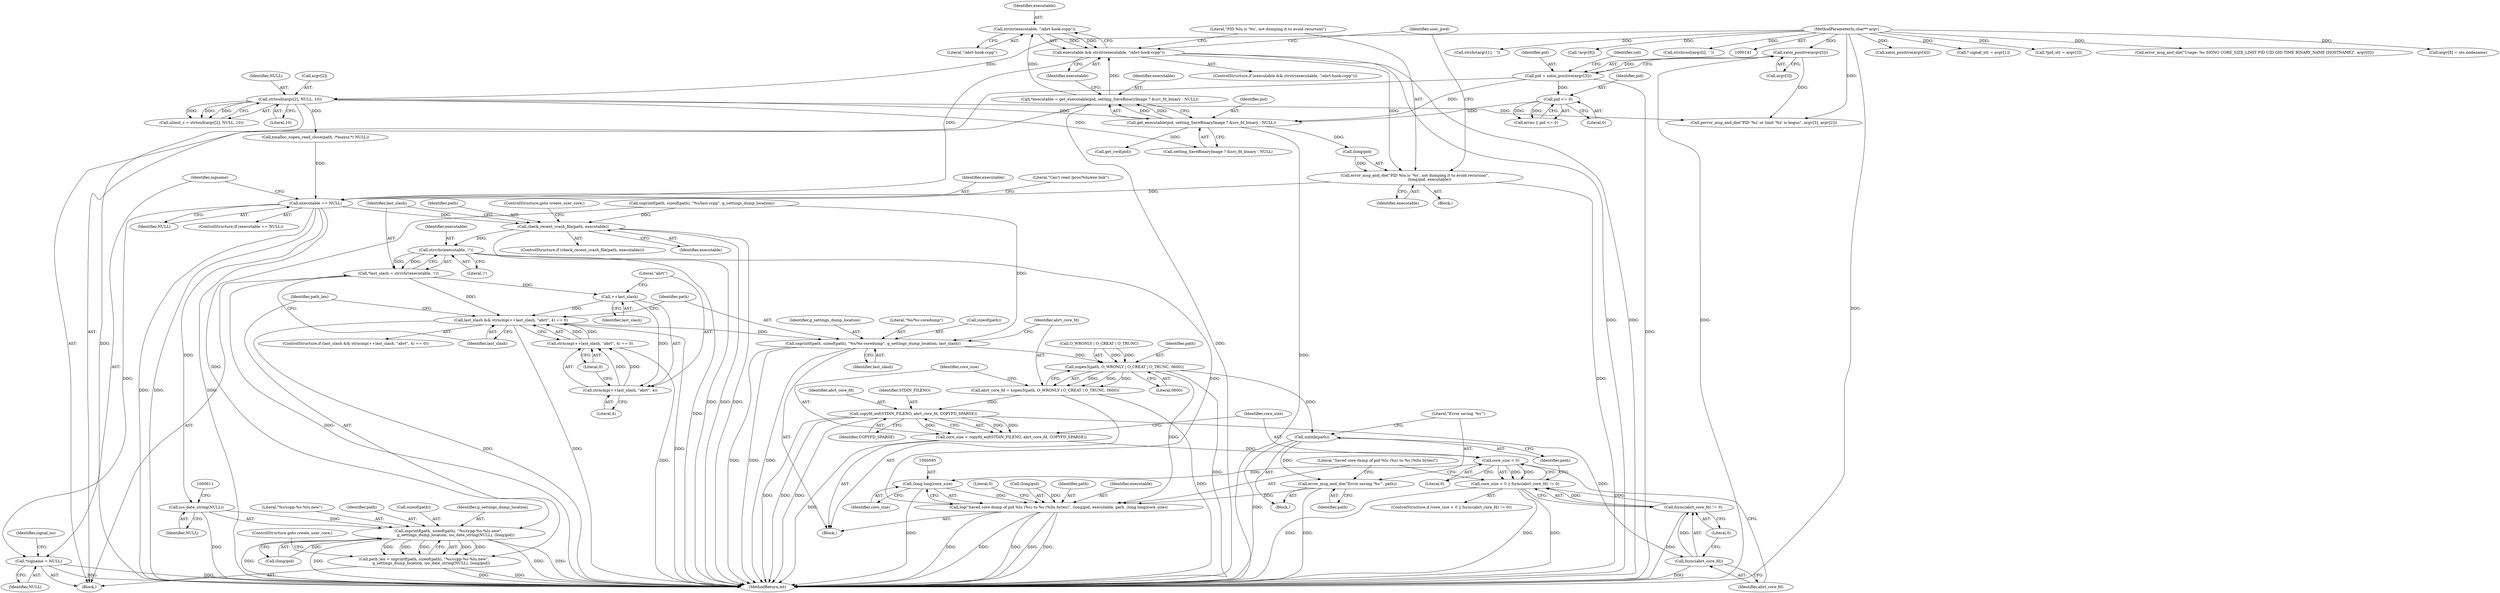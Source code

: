 digraph "0_abrt_80408e9e24a1c10f85fd969e1853e0f192157f92_0@API" {
"1000379" [label="(Call,strstr(executable, \"/abrt-hook-ccpp\"))"];
"1000367" [label="(Call,*executable = get_executable(pid, setting_SaveBinaryImage ? &src_fd_binary : NULL))"];
"1000369" [label="(Call,get_executable(pid, setting_SaveBinaryImage ? &src_fd_binary : NULL))"];
"1000300" [label="(Call,pid = xatoi_positive(argv[3]))"];
"1000302" [label="(Call,xatoi_positive(argv[3]))"];
"1000143" [label="(MethodParameterIn,char** argv)"];
"1000316" [label="(Call,pid <= 0)"];
"1000269" [label="(Call,strtoull(argv[2], NULL, 10))"];
"1000377" [label="(Call,executable && strstr(executable, \"/abrt-hook-ccpp\"))"];
"1000383" [label="(Call,error_msg_and_die(\"PID %lu is '%s', not dumping it to avoid recursion\",\n                        (long)pid, executable))"];
"1000452" [label="(Call,executable == NULL)"];
"1000463" [label="(Call,*signame = NULL)"];
"1000525" [label="(Call,check_recent_crash_file(path, executable))"];
"1000533" [label="(Call,strrchr(executable, '/'))"];
"1000531" [label="(Call,*last_slash = strrchr(executable, '/'))"];
"1000537" [label="(Call,last_slash && strncmp(++last_slash, \"abrt\", 4) == 0)"];
"1000547" [label="(Call,snprintf(path, sizeof(path), \"%s/%s-coredump\", g_settings_dump_location, last_slash))"];
"1000557" [label="(Call,xopen3(path, O_WRONLY | O_CREAT | O_TRUNC, 0600))"];
"1000555" [label="(Call,abrt_core_fd = xopen3(path, O_WRONLY | O_CREAT | O_TRUNC, 0600))"];
"1000568" [label="(Call,copyfd_eof(STDIN_FILENO, abrt_core_fd, COPYFD_SPARSE))"];
"1000566" [label="(Call,core_size = copyfd_eof(STDIN_FILENO, abrt_core_fd, COPYFD_SPARSE))"];
"1000574" [label="(Call,core_size < 0)"];
"1000573" [label="(Call,core_size < 0 || fsync(abrt_core_fd) != 0)"];
"1000594" [label="(Call,(long long)core_size)"];
"1000587" [label="(Call,log(\"Saved core dump of pid %lu (%s) to %s (%llu bytes)\", (long)pid, executable, path, (long long)core_size))"];
"1000578" [label="(Call,fsync(abrt_core_fd))"];
"1000577" [label="(Call,fsync(abrt_core_fd) != 0)"];
"1000582" [label="(Call,unlink(path))"];
"1000584" [label="(Call,error_msg_and_die(\"Error saving '%s'\", path))"];
"1000541" [label="(Call,++last_slash)"];
"1000540" [label="(Call,strncmp(++last_slash, \"abrt\", 4))"];
"1000539" [label="(Call,strncmp(++last_slash, \"abrt\", 4) == 0)"];
"1000608" [label="(Call,iso_date_string(NULL))"];
"1000602" [label="(Call,snprintf(path, sizeof(path), \"%s/ccpp-%s-%lu.new\",\n            g_settings_dump_location, iso_date_string(NULL), (long)pid))"];
"1000600" [label="(Call,path_len = snprintf(path, sizeof(path), \"%s/ccpp-%s-%lu.new\",\n            g_settings_dump_location, iso_date_string(NULL), (long)pid))"];
"1000538" [label="(Identifier,last_slash)"];
"1000549" [label="(Call,sizeof(path))"];
"1000273" [label="(Identifier,NULL)"];
"1000574" [label="(Call,core_size < 0)"];
"1000303" [label="(Call,argv[3])"];
"1000572" [label="(ControlStructure,if (core_size < 0 || fsync(abrt_core_fd) != 0))"];
"1000544" [label="(Literal,4)"];
"1000381" [label="(Literal,\"/abrt-hook-ccpp\")"];
"1000532" [label="(Identifier,last_slash)"];
"1000371" [label="(Call,setting_SaveBinaryImage ? &src_fd_binary : NULL)"];
"1000454" [label="(Identifier,NULL)"];
"1000369" [label="(Call,get_executable(pid, setting_SaveBinaryImage ? &src_fd_binary : NULL))"];
"1000535" [label="(Literal,'/')"];
"1000302" [label="(Call,xatoi_positive(argv[3]))"];
"1000537" [label="(Call,last_slash && strncmp(++last_slash, \"abrt\", 4) == 0)"];
"1000585" [label="(Literal,\"Error saving '%s'\")"];
"1000300" [label="(Call,pid = xatoi_positive(argv[3]))"];
"1000270" [label="(Call,argv[2])"];
"1000309" [label="(Call,xatoi_positive(argv[4]))"];
"1000564" [label="(Literal,0600)"];
"1000529" [label="(ControlStructure,goto create_user_core;)"];
"1000587" [label="(Call,log(\"Saved core dump of pid %lu (%s) to %s (%llu bytes)\", (long)pid, executable, path, (long long)core_size))"];
"1000569" [label="(Identifier,STDIN_FILENO)"];
"1000539" [label="(Call,strncmp(++last_slash, \"abrt\", 4) == 0)"];
"1000256" [label="(Call,* signal_str = argv[1])"];
"1000143" [label="(MethodParameterIn,char** argv)"];
"1000592" [label="(Identifier,executable)"];
"1000606" [label="(Literal,\"%s/ccpp-%s-%lu.new\")"];
"1000391" [label="(Call,get_cwd(pid))"];
"1000568" [label="(Call,copyfd_eof(STDIN_FILENO, abrt_core_fd, COPYFD_SPARSE))"];
"1000559" [label="(Call,O_WRONLY | O_CREAT | O_TRUNC)"];
"1000314" [label="(Call,errno || pid <= 0)"];
"1000573" [label="(Call,core_size < 0 || fsync(abrt_core_fd) != 0)"];
"1000576" [label="(Literal,0)"];
"1000547" [label="(Call,snprintf(path, sizeof(path), \"%s/%s-coredump\", g_settings_dump_location, last_slash))"];
"1000368" [label="(Identifier,executable)"];
"1000390" [label="(Identifier,user_pwd)"];
"1000582" [label="(Call,unlink(path))"];
"1000457" [label="(Literal,\"Can't read /proc/%lu/exe link\")"];
"1000269" [label="(Call,strtoull(argv[2], NULL, 10))"];
"1000534" [label="(Identifier,executable)"];
"1000603" [label="(Identifier,path)"];
"1000377" [label="(Call,executable && strstr(executable, \"/abrt-hook-ccpp\"))"];
"1000579" [label="(Identifier,abrt_core_fd)"];
"1000388" [label="(Identifier,executable)"];
"1000526" [label="(Identifier,path)"];
"1000404" [label="(Call,xmalloc_xopen_read_close(path, /*maxsz:*/ NULL))"];
"1000320" [label="(Call,perror_msg_and_die(\"PID '%s' or limit '%s' is bogus\", argv[3], argv[2]))"];
"1000382" [label="(Block,)"];
"1000566" [label="(Call,core_size = copyfd_eof(STDIN_FILENO, abrt_core_fd, COPYFD_SPARSE))"];
"1000318" [label="(Literal,0)"];
"1000316" [label="(Call,pid <= 0)"];
"1000380" [label="(Identifier,executable)"];
"1000384" [label="(Literal,\"PID %lu is '%s', not dumping it to avoid recursion\")"];
"1000465" [label="(Identifier,NULL)"];
"1000555" [label="(Call,abrt_core_fd = xopen3(path, O_WRONLY | O_CREAT | O_TRUNC, 0600))"];
"1000370" [label="(Identifier,pid)"];
"1000274" [label="(Literal,10)"];
"1000609" [label="(Identifier,NULL)"];
"1000294" [label="(Call,*pid_str = argv[3])"];
"1000308" [label="(Identifier,uid)"];
"1000570" [label="(Identifier,abrt_core_fd)"];
"1000267" [label="(Call,ulimit_c = strtoull(argv[2], NULL, 10))"];
"1000608" [label="(Call,iso_date_string(NULL))"];
"1000545" [label="(Literal,0)"];
"1000580" [label="(Literal,0)"];
"1000533" [label="(Call,strrchr(executable, '/'))"];
"1000453" [label="(Identifier,executable)"];
"1000317" [label="(Identifier,pid)"];
"1000548" [label="(Identifier,path)"];
"1000543" [label="(Literal,\"abrt\")"];
"1000463" [label="(Call,*signame = NULL)"];
"1000546" [label="(Block,)"];
"1000583" [label="(Identifier,path)"];
"1000578" [label="(Call,fsync(abrt_core_fd))"];
"1000452" [label="(Call,executable == NULL)"];
"1000571" [label="(Identifier,COPYFD_SPARSE)"];
"1000170" [label="(Call,error_msg_and_die(\"Usage: %s SIGNO CORE_SIZE_LIMIT PID UID GID TIME BINARY_NAME [HOSTNAME]\", argv[0]))"];
"1000301" [label="(Identifier,pid)"];
"1000614" [label="(ControlStructure,goto create_user_core;)"];
"1000584" [label="(Call,error_msg_and_die(\"Error saving '%s'\", path))"];
"1000588" [label="(Literal,\"Saved core dump of pid %lu (%s) to %s (%llu bytes)\")"];
"1000144" [label="(Block,)"];
"1000604" [label="(Call,sizeof(path))"];
"1000353" [label="(Call,argv[8] = uts.nodename)"];
"1000540" [label="(Call,strncmp(++last_slash, \"abrt\", 4))"];
"1000552" [label="(Identifier,g_settings_dump_location)"];
"1000379" [label="(Call,strstr(executable, \"/abrt-hook-ccpp\"))"];
"1000598" [label="(Literal,0)"];
"1000451" [label="(ControlStructure,if (executable == NULL))"];
"1000556" [label="(Identifier,abrt_core_fd)"];
"1000581" [label="(Block,)"];
"1000176" [label="(Call,strchr(argv[1], ' '))"];
"1000596" [label="(Identifier,core_size)"];
"1000586" [label="(Identifier,path)"];
"1000577" [label="(Call,fsync(abrt_core_fd) != 0)"];
"1000607" [label="(Identifier,g_settings_dump_location)"];
"1000602" [label="(Call,snprintf(path, sizeof(path), \"%s/ccpp-%s-%lu.new\",\n            g_settings_dump_location, iso_date_string(NULL), (long)pid))"];
"1000541" [label="(Call,++last_slash)"];
"1000525" [label="(Call,check_recent_crash_file(path, executable))"];
"1000551" [label="(Literal,\"%s/%s-coredump\")"];
"1000518" [label="(Call,snprintf(path, sizeof(path), \"%s/last-ccpp\", g_settings_dump_location))"];
"1000464" [label="(Identifier,signame)"];
"1000383" [label="(Call,error_msg_and_die(\"PID %lu is '%s', not dumping it to avoid recursion\",\n                        (long)pid, executable))"];
"1000531" [label="(Call,*last_slash = strrchr(executable, '/'))"];
"1000467" [label="(Identifier,signal_no)"];
"1000601" [label="(Identifier,path_len)"];
"1000385" [label="(Call,(long)pid)"];
"1000575" [label="(Identifier,core_size)"];
"1000378" [label="(Identifier,executable)"];
"1000367" [label="(Call,*executable = get_executable(pid, setting_SaveBinaryImage ? &src_fd_binary : NULL))"];
"1000345" [label="(Call,!argv[8])"];
"1000524" [label="(ControlStructure,if (check_recent_crash_file(path, executable)))"];
"1000589" [label="(Call,(long)pid)"];
"1000553" [label="(Identifier,last_slash)"];
"1001168" [label="(MethodReturn,int)"];
"1000536" [label="(ControlStructure,if (last_slash && strncmp(++last_slash, \"abrt\", 4) == 0))"];
"1000557" [label="(Call,xopen3(path, O_WRONLY | O_CREAT | O_TRUNC, 0600))"];
"1000558" [label="(Identifier,path)"];
"1000600" [label="(Call,path_len = snprintf(path, sizeof(path), \"%s/ccpp-%s-%lu.new\",\n            g_settings_dump_location, iso_date_string(NULL), (long)pid))"];
"1000594" [label="(Call,(long long)core_size)"];
"1000195" [label="(Call,strchrnul(argv[i], ' '))"];
"1000610" [label="(Call,(long)pid)"];
"1000527" [label="(Identifier,executable)"];
"1000593" [label="(Identifier,path)"];
"1000542" [label="(Identifier,last_slash)"];
"1000376" [label="(ControlStructure,if (executable && strstr(executable, \"/abrt-hook-ccpp\")))"];
"1000567" [label="(Identifier,core_size)"];
"1000379" -> "1000377"  [label="AST: "];
"1000379" -> "1000381"  [label="CFG: "];
"1000380" -> "1000379"  [label="AST: "];
"1000381" -> "1000379"  [label="AST: "];
"1000377" -> "1000379"  [label="CFG: "];
"1000379" -> "1000377"  [label="DDG: "];
"1000379" -> "1000377"  [label="DDG: "];
"1000367" -> "1000379"  [label="DDG: "];
"1000367" -> "1000144"  [label="AST: "];
"1000367" -> "1000369"  [label="CFG: "];
"1000368" -> "1000367"  [label="AST: "];
"1000369" -> "1000367"  [label="AST: "];
"1000378" -> "1000367"  [label="CFG: "];
"1000367" -> "1001168"  [label="DDG: "];
"1000369" -> "1000367"  [label="DDG: "];
"1000369" -> "1000367"  [label="DDG: "];
"1000367" -> "1000377"  [label="DDG: "];
"1000369" -> "1000371"  [label="CFG: "];
"1000370" -> "1000369"  [label="AST: "];
"1000371" -> "1000369"  [label="AST: "];
"1000369" -> "1001168"  [label="DDG: "];
"1000300" -> "1000369"  [label="DDG: "];
"1000316" -> "1000369"  [label="DDG: "];
"1000269" -> "1000369"  [label="DDG: "];
"1000369" -> "1000385"  [label="DDG: "];
"1000369" -> "1000391"  [label="DDG: "];
"1000300" -> "1000144"  [label="AST: "];
"1000300" -> "1000302"  [label="CFG: "];
"1000301" -> "1000300"  [label="AST: "];
"1000302" -> "1000300"  [label="AST: "];
"1000308" -> "1000300"  [label="CFG: "];
"1000300" -> "1001168"  [label="DDG: "];
"1000302" -> "1000300"  [label="DDG: "];
"1000300" -> "1000316"  [label="DDG: "];
"1000302" -> "1000303"  [label="CFG: "];
"1000303" -> "1000302"  [label="AST: "];
"1000302" -> "1001168"  [label="DDG: "];
"1000143" -> "1000302"  [label="DDG: "];
"1000302" -> "1000320"  [label="DDG: "];
"1000143" -> "1000141"  [label="AST: "];
"1000143" -> "1001168"  [label="DDG: "];
"1000143" -> "1000170"  [label="DDG: "];
"1000143" -> "1000176"  [label="DDG: "];
"1000143" -> "1000195"  [label="DDG: "];
"1000143" -> "1000256"  [label="DDG: "];
"1000143" -> "1000269"  [label="DDG: "];
"1000143" -> "1000294"  [label="DDG: "];
"1000143" -> "1000309"  [label="DDG: "];
"1000143" -> "1000320"  [label="DDG: "];
"1000143" -> "1000345"  [label="DDG: "];
"1000143" -> "1000353"  [label="DDG: "];
"1000316" -> "1000314"  [label="AST: "];
"1000316" -> "1000318"  [label="CFG: "];
"1000317" -> "1000316"  [label="AST: "];
"1000318" -> "1000316"  [label="AST: "];
"1000314" -> "1000316"  [label="CFG: "];
"1000316" -> "1000314"  [label="DDG: "];
"1000316" -> "1000314"  [label="DDG: "];
"1000269" -> "1000267"  [label="AST: "];
"1000269" -> "1000274"  [label="CFG: "];
"1000270" -> "1000269"  [label="AST: "];
"1000273" -> "1000269"  [label="AST: "];
"1000274" -> "1000269"  [label="AST: "];
"1000267" -> "1000269"  [label="CFG: "];
"1000269" -> "1001168"  [label="DDG: "];
"1000269" -> "1000267"  [label="DDG: "];
"1000269" -> "1000267"  [label="DDG: "];
"1000269" -> "1000267"  [label="DDG: "];
"1000269" -> "1000320"  [label="DDG: "];
"1000269" -> "1000371"  [label="DDG: "];
"1000269" -> "1000404"  [label="DDG: "];
"1000377" -> "1000376"  [label="AST: "];
"1000377" -> "1000378"  [label="CFG: "];
"1000378" -> "1000377"  [label="AST: "];
"1000384" -> "1000377"  [label="CFG: "];
"1000390" -> "1000377"  [label="CFG: "];
"1000377" -> "1001168"  [label="DDG: "];
"1000377" -> "1001168"  [label="DDG: "];
"1000377" -> "1000383"  [label="DDG: "];
"1000377" -> "1000452"  [label="DDG: "];
"1000383" -> "1000382"  [label="AST: "];
"1000383" -> "1000388"  [label="CFG: "];
"1000384" -> "1000383"  [label="AST: "];
"1000385" -> "1000383"  [label="AST: "];
"1000388" -> "1000383"  [label="AST: "];
"1000390" -> "1000383"  [label="CFG: "];
"1000383" -> "1001168"  [label="DDG: "];
"1000385" -> "1000383"  [label="DDG: "];
"1000383" -> "1000452"  [label="DDG: "];
"1000452" -> "1000451"  [label="AST: "];
"1000452" -> "1000454"  [label="CFG: "];
"1000453" -> "1000452"  [label="AST: "];
"1000454" -> "1000452"  [label="AST: "];
"1000457" -> "1000452"  [label="CFG: "];
"1000464" -> "1000452"  [label="CFG: "];
"1000452" -> "1001168"  [label="DDG: "];
"1000452" -> "1001168"  [label="DDG: "];
"1000452" -> "1001168"  [label="DDG: "];
"1000404" -> "1000452"  [label="DDG: "];
"1000452" -> "1000463"  [label="DDG: "];
"1000452" -> "1000525"  [label="DDG: "];
"1000452" -> "1000608"  [label="DDG: "];
"1000463" -> "1000144"  [label="AST: "];
"1000463" -> "1000465"  [label="CFG: "];
"1000464" -> "1000463"  [label="AST: "];
"1000465" -> "1000463"  [label="AST: "];
"1000467" -> "1000463"  [label="CFG: "];
"1000463" -> "1001168"  [label="DDG: "];
"1000463" -> "1001168"  [label="DDG: "];
"1000525" -> "1000524"  [label="AST: "];
"1000525" -> "1000527"  [label="CFG: "];
"1000526" -> "1000525"  [label="AST: "];
"1000527" -> "1000525"  [label="AST: "];
"1000529" -> "1000525"  [label="CFG: "];
"1000532" -> "1000525"  [label="CFG: "];
"1000525" -> "1001168"  [label="DDG: "];
"1000525" -> "1001168"  [label="DDG: "];
"1000525" -> "1001168"  [label="DDG: "];
"1000518" -> "1000525"  [label="DDG: "];
"1000525" -> "1000533"  [label="DDG: "];
"1000533" -> "1000531"  [label="AST: "];
"1000533" -> "1000535"  [label="CFG: "];
"1000534" -> "1000533"  [label="AST: "];
"1000535" -> "1000533"  [label="AST: "];
"1000531" -> "1000533"  [label="CFG: "];
"1000533" -> "1001168"  [label="DDG: "];
"1000533" -> "1000531"  [label="DDG: "];
"1000533" -> "1000531"  [label="DDG: "];
"1000533" -> "1000587"  [label="DDG: "];
"1000531" -> "1000144"  [label="AST: "];
"1000532" -> "1000531"  [label="AST: "];
"1000538" -> "1000531"  [label="CFG: "];
"1000531" -> "1001168"  [label="DDG: "];
"1000531" -> "1000537"  [label="DDG: "];
"1000531" -> "1000541"  [label="DDG: "];
"1000537" -> "1000536"  [label="AST: "];
"1000537" -> "1000538"  [label="CFG: "];
"1000537" -> "1000539"  [label="CFG: "];
"1000538" -> "1000537"  [label="AST: "];
"1000539" -> "1000537"  [label="AST: "];
"1000548" -> "1000537"  [label="CFG: "];
"1000601" -> "1000537"  [label="CFG: "];
"1000537" -> "1001168"  [label="DDG: "];
"1000537" -> "1001168"  [label="DDG: "];
"1000537" -> "1001168"  [label="DDG: "];
"1000541" -> "1000537"  [label="DDG: "];
"1000539" -> "1000537"  [label="DDG: "];
"1000539" -> "1000537"  [label="DDG: "];
"1000537" -> "1000547"  [label="DDG: "];
"1000547" -> "1000546"  [label="AST: "];
"1000547" -> "1000553"  [label="CFG: "];
"1000548" -> "1000547"  [label="AST: "];
"1000549" -> "1000547"  [label="AST: "];
"1000551" -> "1000547"  [label="AST: "];
"1000552" -> "1000547"  [label="AST: "];
"1000553" -> "1000547"  [label="AST: "];
"1000556" -> "1000547"  [label="CFG: "];
"1000547" -> "1001168"  [label="DDG: "];
"1000547" -> "1001168"  [label="DDG: "];
"1000547" -> "1001168"  [label="DDG: "];
"1000518" -> "1000547"  [label="DDG: "];
"1000547" -> "1000557"  [label="DDG: "];
"1000557" -> "1000555"  [label="AST: "];
"1000557" -> "1000564"  [label="CFG: "];
"1000558" -> "1000557"  [label="AST: "];
"1000559" -> "1000557"  [label="AST: "];
"1000564" -> "1000557"  [label="AST: "];
"1000555" -> "1000557"  [label="CFG: "];
"1000557" -> "1001168"  [label="DDG: "];
"1000557" -> "1000555"  [label="DDG: "];
"1000557" -> "1000555"  [label="DDG: "];
"1000557" -> "1000555"  [label="DDG: "];
"1000559" -> "1000557"  [label="DDG: "];
"1000559" -> "1000557"  [label="DDG: "];
"1000557" -> "1000582"  [label="DDG: "];
"1000557" -> "1000587"  [label="DDG: "];
"1000555" -> "1000546"  [label="AST: "];
"1000556" -> "1000555"  [label="AST: "];
"1000567" -> "1000555"  [label="CFG: "];
"1000555" -> "1001168"  [label="DDG: "];
"1000555" -> "1000568"  [label="DDG: "];
"1000568" -> "1000566"  [label="AST: "];
"1000568" -> "1000571"  [label="CFG: "];
"1000569" -> "1000568"  [label="AST: "];
"1000570" -> "1000568"  [label="AST: "];
"1000571" -> "1000568"  [label="AST: "];
"1000566" -> "1000568"  [label="CFG: "];
"1000568" -> "1001168"  [label="DDG: "];
"1000568" -> "1001168"  [label="DDG: "];
"1000568" -> "1001168"  [label="DDG: "];
"1000568" -> "1000566"  [label="DDG: "];
"1000568" -> "1000566"  [label="DDG: "];
"1000568" -> "1000566"  [label="DDG: "];
"1000568" -> "1000578"  [label="DDG: "];
"1000566" -> "1000546"  [label="AST: "];
"1000567" -> "1000566"  [label="AST: "];
"1000575" -> "1000566"  [label="CFG: "];
"1000566" -> "1001168"  [label="DDG: "];
"1000566" -> "1000574"  [label="DDG: "];
"1000574" -> "1000573"  [label="AST: "];
"1000574" -> "1000576"  [label="CFG: "];
"1000575" -> "1000574"  [label="AST: "];
"1000576" -> "1000574"  [label="AST: "];
"1000579" -> "1000574"  [label="CFG: "];
"1000573" -> "1000574"  [label="CFG: "];
"1000574" -> "1000573"  [label="DDG: "];
"1000574" -> "1000573"  [label="DDG: "];
"1000574" -> "1000594"  [label="DDG: "];
"1000573" -> "1000572"  [label="AST: "];
"1000573" -> "1000577"  [label="CFG: "];
"1000577" -> "1000573"  [label="AST: "];
"1000583" -> "1000573"  [label="CFG: "];
"1000588" -> "1000573"  [label="CFG: "];
"1000573" -> "1001168"  [label="DDG: "];
"1000573" -> "1001168"  [label="DDG: "];
"1000573" -> "1001168"  [label="DDG: "];
"1000577" -> "1000573"  [label="DDG: "];
"1000577" -> "1000573"  [label="DDG: "];
"1000594" -> "1000587"  [label="AST: "];
"1000594" -> "1000596"  [label="CFG: "];
"1000595" -> "1000594"  [label="AST: "];
"1000596" -> "1000594"  [label="AST: "];
"1000587" -> "1000594"  [label="CFG: "];
"1000594" -> "1001168"  [label="DDG: "];
"1000594" -> "1000587"  [label="DDG: "];
"1000587" -> "1000546"  [label="AST: "];
"1000588" -> "1000587"  [label="AST: "];
"1000589" -> "1000587"  [label="AST: "];
"1000592" -> "1000587"  [label="AST: "];
"1000593" -> "1000587"  [label="AST: "];
"1000598" -> "1000587"  [label="CFG: "];
"1000587" -> "1001168"  [label="DDG: "];
"1000587" -> "1001168"  [label="DDG: "];
"1000587" -> "1001168"  [label="DDG: "];
"1000587" -> "1001168"  [label="DDG: "];
"1000587" -> "1001168"  [label="DDG: "];
"1000589" -> "1000587"  [label="DDG: "];
"1000584" -> "1000587"  [label="DDG: "];
"1000578" -> "1000577"  [label="AST: "];
"1000578" -> "1000579"  [label="CFG: "];
"1000579" -> "1000578"  [label="AST: "];
"1000580" -> "1000578"  [label="CFG: "];
"1000578" -> "1001168"  [label="DDG: "];
"1000578" -> "1000577"  [label="DDG: "];
"1000577" -> "1000580"  [label="CFG: "];
"1000580" -> "1000577"  [label="AST: "];
"1000577" -> "1001168"  [label="DDG: "];
"1000582" -> "1000581"  [label="AST: "];
"1000582" -> "1000583"  [label="CFG: "];
"1000583" -> "1000582"  [label="AST: "];
"1000585" -> "1000582"  [label="CFG: "];
"1000582" -> "1001168"  [label="DDG: "];
"1000582" -> "1000584"  [label="DDG: "];
"1000584" -> "1000581"  [label="AST: "];
"1000584" -> "1000586"  [label="CFG: "];
"1000585" -> "1000584"  [label="AST: "];
"1000586" -> "1000584"  [label="AST: "];
"1000588" -> "1000584"  [label="CFG: "];
"1000584" -> "1001168"  [label="DDG: "];
"1000541" -> "1000540"  [label="AST: "];
"1000541" -> "1000542"  [label="CFG: "];
"1000542" -> "1000541"  [label="AST: "];
"1000543" -> "1000541"  [label="CFG: "];
"1000541" -> "1000540"  [label="DDG: "];
"1000540" -> "1000539"  [label="AST: "];
"1000540" -> "1000544"  [label="CFG: "];
"1000543" -> "1000540"  [label="AST: "];
"1000544" -> "1000540"  [label="AST: "];
"1000545" -> "1000540"  [label="CFG: "];
"1000540" -> "1000539"  [label="DDG: "];
"1000540" -> "1000539"  [label="DDG: "];
"1000539" -> "1000545"  [label="CFG: "];
"1000545" -> "1000539"  [label="AST: "];
"1000539" -> "1001168"  [label="DDG: "];
"1000608" -> "1000602"  [label="AST: "];
"1000608" -> "1000609"  [label="CFG: "];
"1000609" -> "1000608"  [label="AST: "];
"1000611" -> "1000608"  [label="CFG: "];
"1000608" -> "1001168"  [label="DDG: "];
"1000608" -> "1000602"  [label="DDG: "];
"1000602" -> "1000600"  [label="AST: "];
"1000602" -> "1000610"  [label="CFG: "];
"1000603" -> "1000602"  [label="AST: "];
"1000604" -> "1000602"  [label="AST: "];
"1000606" -> "1000602"  [label="AST: "];
"1000607" -> "1000602"  [label="AST: "];
"1000610" -> "1000602"  [label="AST: "];
"1000600" -> "1000602"  [label="CFG: "];
"1000602" -> "1001168"  [label="DDG: "];
"1000602" -> "1001168"  [label="DDG: "];
"1000602" -> "1001168"  [label="DDG: "];
"1000602" -> "1001168"  [label="DDG: "];
"1000602" -> "1000600"  [label="DDG: "];
"1000602" -> "1000600"  [label="DDG: "];
"1000602" -> "1000600"  [label="DDG: "];
"1000602" -> "1000600"  [label="DDG: "];
"1000602" -> "1000600"  [label="DDG: "];
"1000518" -> "1000602"  [label="DDG: "];
"1000610" -> "1000602"  [label="DDG: "];
"1000600" -> "1000144"  [label="AST: "];
"1000601" -> "1000600"  [label="AST: "];
"1000614" -> "1000600"  [label="CFG: "];
"1000600" -> "1001168"  [label="DDG: "];
"1000600" -> "1001168"  [label="DDG: "];
}
